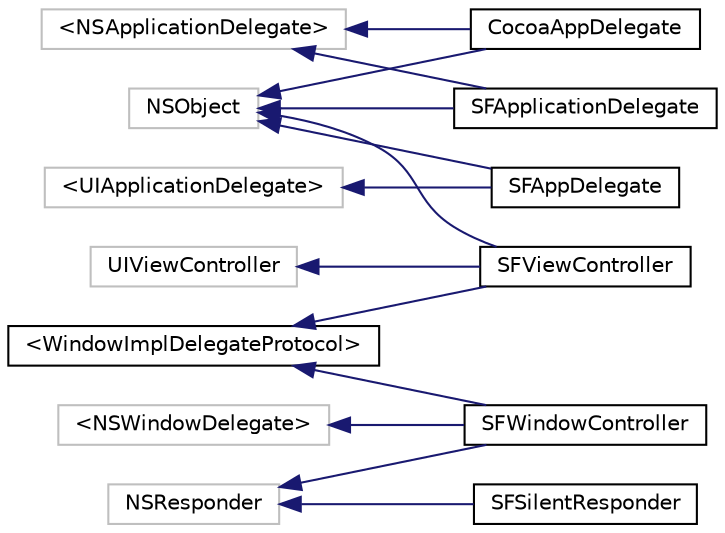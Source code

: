 digraph "Graphical Class Hierarchy"
{
 // LATEX_PDF_SIZE
  edge [fontname="Helvetica",fontsize="10",labelfontname="Helvetica",labelfontsize="10"];
  node [fontname="Helvetica",fontsize="10",shape=record];
  rankdir="LR";
  Node362 [label="\<NSApplicationDelegate\>",height=0.2,width=0.4,color="grey75", fillcolor="white", style="filled",tooltip=" "];
  Node362 -> Node0 [dir="back",color="midnightblue",fontsize="10",style="solid",fontname="Helvetica"];
  Node0 [label="CocoaAppDelegate",height=0.2,width=0.4,color="black", fillcolor="white", style="filled",URL="$db/d87/interfaceCocoaAppDelegate.html",tooltip=" "];
  Node362 -> Node364 [dir="back",color="midnightblue",fontsize="10",style="solid",fontname="Helvetica"];
  Node364 [label="SFApplicationDelegate",height=0.2,width=0.4,color="black", fillcolor="white", style="filled",URL="$d8/da4/interfaceSFApplicationDelegate.html",tooltip="Process some application specific events."];
  Node366 [label="NSObject",height=0.2,width=0.4,color="grey75", fillcolor="white", style="filled",tooltip=" "];
  Node366 -> Node0 [dir="back",color="midnightblue",fontsize="10",style="solid",fontname="Helvetica"];
  Node366 -> Node367 [dir="back",color="midnightblue",fontsize="10",style="solid",fontname="Helvetica"];
  Node367 [label="SFAppDelegate",height=0.2,width=0.4,color="black", fillcolor="white", style="filled",URL="$dc/d3c/interfaceSFAppDelegate.html",tooltip="Our custom application delegate."];
  Node366 -> Node364 [dir="back",color="midnightblue",fontsize="10",style="solid",fontname="Helvetica"];
  Node366 -> Node368 [dir="back",color="midnightblue",fontsize="10",style="solid",fontname="Helvetica"];
  Node368 [label="SFViewController",height=0.2,width=0.4,color="black", fillcolor="white", style="filled",URL="$df/d00/interfaceSFViewController.html",tooltip="The view controller handles the view's orientation."];
  Node371 [label="NSResponder",height=0.2,width=0.4,color="grey75", fillcolor="white", style="filled",tooltip=" "];
  Node371 -> Node372 [dir="back",color="midnightblue",fontsize="10",style="solid",fontname="Helvetica"];
  Node372 [label="SFSilentResponder",height=0.2,width=0.4,color="black", fillcolor="white", style="filled",URL="$dc/da7/interfaceSFSilentResponder.html",tooltip="Silent Responder used to prevent sound alert with key event."];
  Node371 -> Node373 [dir="back",color="midnightblue",fontsize="10",style="solid",fontname="Helvetica"];
  Node373 [label="SFWindowController",height=0.2,width=0.4,color="black", fillcolor="white", style="filled",URL="$d7/d3d/interfaceSFWindowController.html",tooltip="Implementation of WindowImplDelegateProtocol for window management."];
  Node381 [label="\<NSWindowDelegate\>",height=0.2,width=0.4,color="grey75", fillcolor="white", style="filled",tooltip=" "];
  Node381 -> Node373 [dir="back",color="midnightblue",fontsize="10",style="solid",fontname="Helvetica"];
  Node501 [label="\<UIApplicationDelegate\>",height=0.2,width=0.4,color="grey75", fillcolor="white", style="filled",tooltip=" "];
  Node501 -> Node367 [dir="back",color="midnightblue",fontsize="10",style="solid",fontname="Helvetica"];
  Node505 [label="UIViewController",height=0.2,width=0.4,color="grey75", fillcolor="white", style="filled",tooltip=" "];
  Node505 -> Node368 [dir="back",color="midnightblue",fontsize="10",style="solid",fontname="Helvetica"];
  Node887 [label="\<WindowImplDelegateProtocol\>",height=0.2,width=0.4,color="black", fillcolor="white", style="filled",URL="$d1/dc5/protocolWindowImplDelegateProtocol-p.html",tooltip="Interface of the delegate of the window implementation."];
  Node887 -> Node368 [dir="back",color="midnightblue",fontsize="10",style="solid",fontname="Helvetica"];
  Node887 -> Node373 [dir="back",color="midnightblue",fontsize="10",style="solid",fontname="Helvetica"];
}
